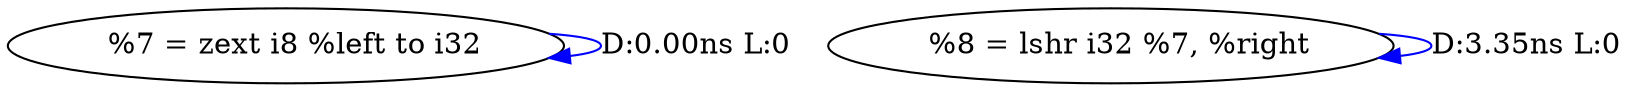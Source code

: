 digraph {
Node0x40a01d0[label="  %7 = zext i8 %left to i32"];
Node0x40a01d0 -> Node0x40a01d0[label="D:0.00ns L:0",color=blue];
Node0x40a02b0[label="  %8 = lshr i32 %7, %right"];
Node0x40a02b0 -> Node0x40a02b0[label="D:3.35ns L:0",color=blue];
}
